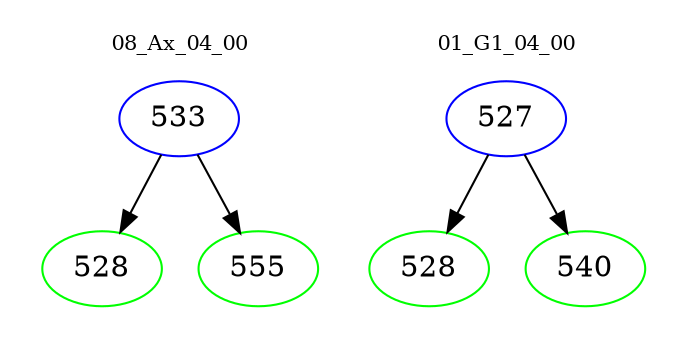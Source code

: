 digraph{
subgraph cluster_0 {
color = white
label = "08_Ax_04_00";
fontsize=10;
T0_533 [label="533", color="blue"]
T0_533 -> T0_528 [color="black"]
T0_528 [label="528", color="green"]
T0_533 -> T0_555 [color="black"]
T0_555 [label="555", color="green"]
}
subgraph cluster_1 {
color = white
label = "01_G1_04_00";
fontsize=10;
T1_527 [label="527", color="blue"]
T1_527 -> T1_528 [color="black"]
T1_528 [label="528", color="green"]
T1_527 -> T1_540 [color="black"]
T1_540 [label="540", color="green"]
}
}
